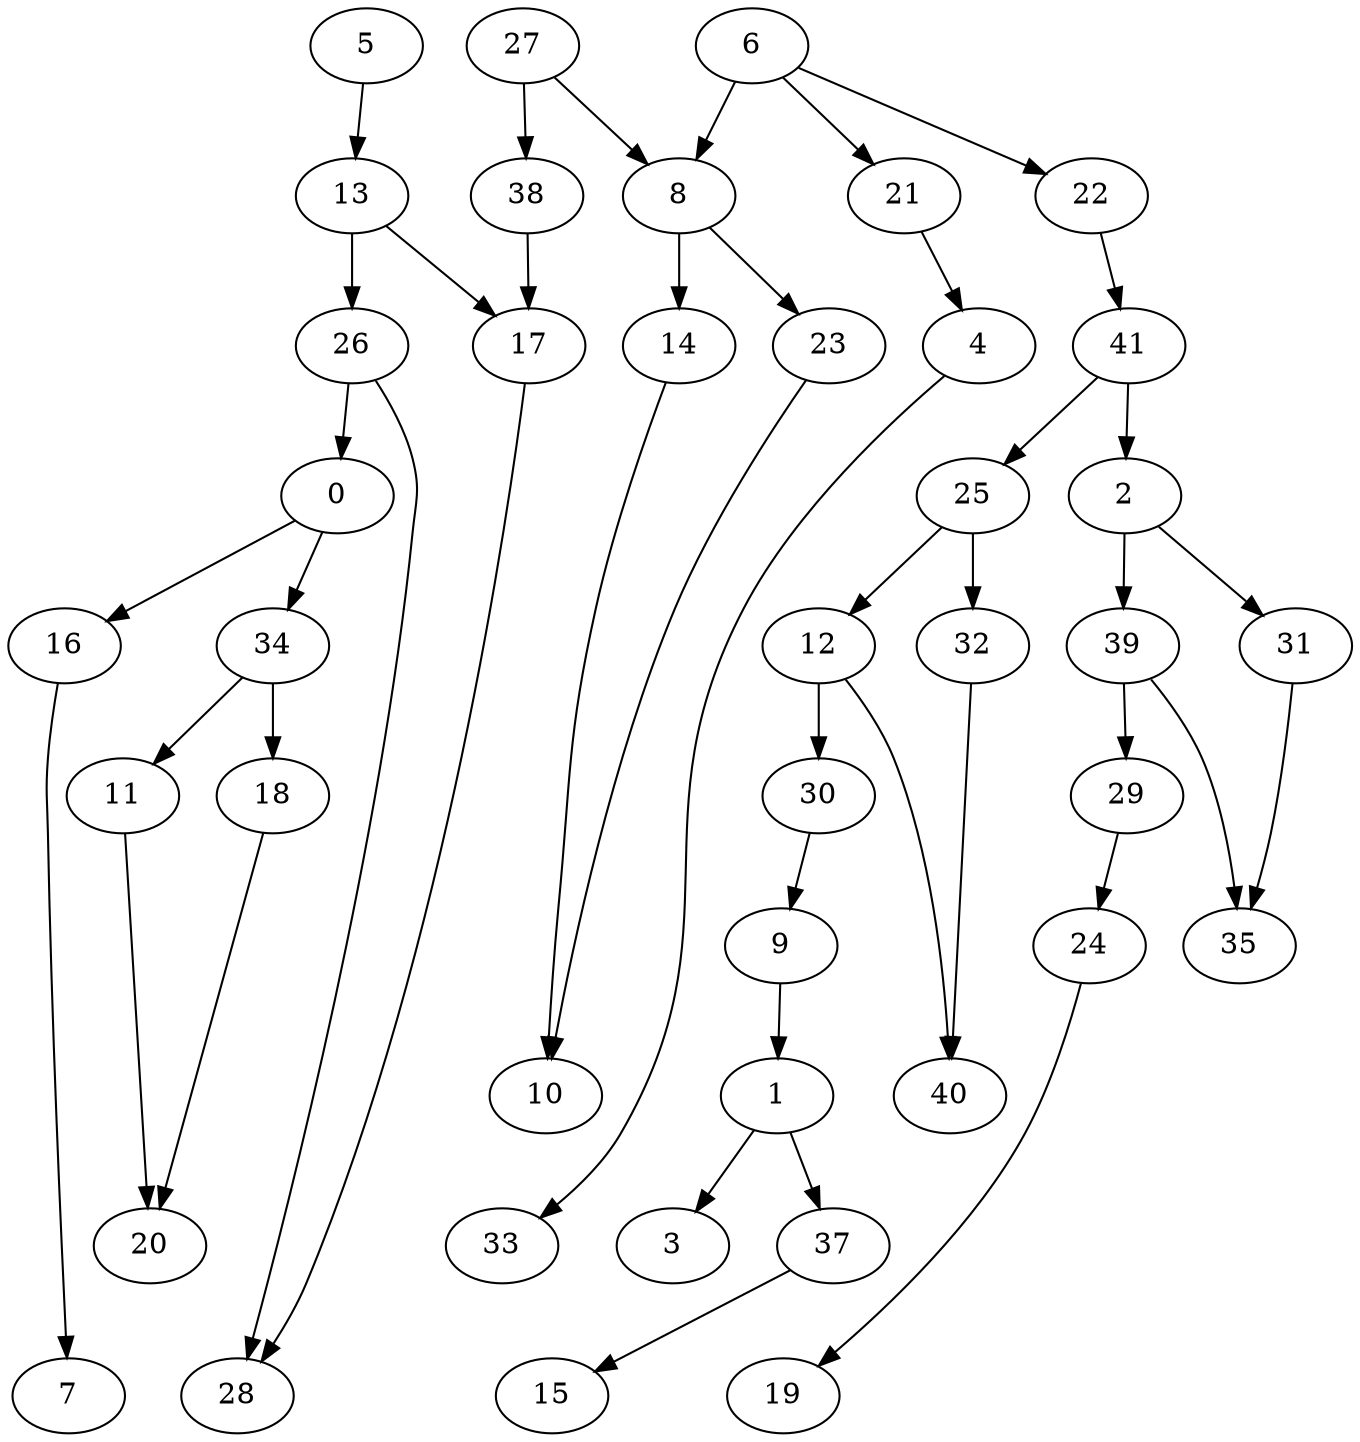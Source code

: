 digraph G {
    0;
    16;
    34;
    7;
    11;
    18;
    20;
    1;
    3;
    37;
    15;
    2;
    31;
    39;
    35;
    29;
    24;
    4;
    33;
    5;
    13;
    17;
    26;
    28;
    6;
    8;
    21;
    22;
    14;
    23;
    41;
    10;
    25;
    9;
    12;
    30;
    40;
    32;
    19;
    27;
    38;
    0 -> 16 [weight=0];
    0 -> 34 [weight=0];
    16 -> 7 [weight=0];
    34 -> 11 [weight=0];
    34 -> 18 [weight=1];
    11 -> 20 [weight=0];
    18 -> 20 [weight=0];
    1 -> 3 [weight=0];
    1 -> 37 [weight=0];
    37 -> 15 [weight=0];
    2 -> 31 [weight=0];
    2 -> 39 [weight=0];
    31 -> 35 [weight=0];
    39 -> 29 [weight=0];
    39 -> 35 [weight=0];
    29 -> 24 [weight=0];
    24 -> 19 [weight=0];
    4 -> 33 [weight=0];
    5 -> 13 [weight=0];
    13 -> 17 [weight=0];
    13 -> 26 [weight=1];
    17 -> 28 [weight=0];
    26 -> 0 [weight=0];
    26 -> 28 [weight=0];
    6 -> 8 [weight=0];
    6 -> 21 [weight=0];
    6 -> 22 [weight=0];
    8 -> 14 [weight=1];
    8 -> 23 [weight=0];
    21 -> 4 [weight=0];
    22 -> 41 [weight=0];
    14 -> 10 [weight=0];
    23 -> 10 [weight=0];
    41 -> 2 [weight=0];
    41 -> 25 [weight=0];
    25 -> 12 [weight=0];
    25 -> 32 [weight=2];
    9 -> 1 [weight=0];
    12 -> 30 [weight=0];
    12 -> 40 [weight=0];
    30 -> 9 [weight=0];
    32 -> 40 [weight=0];
    27 -> 8 [weight=0];
    27 -> 38 [weight=0];
    38 -> 17 [weight=0];
}
